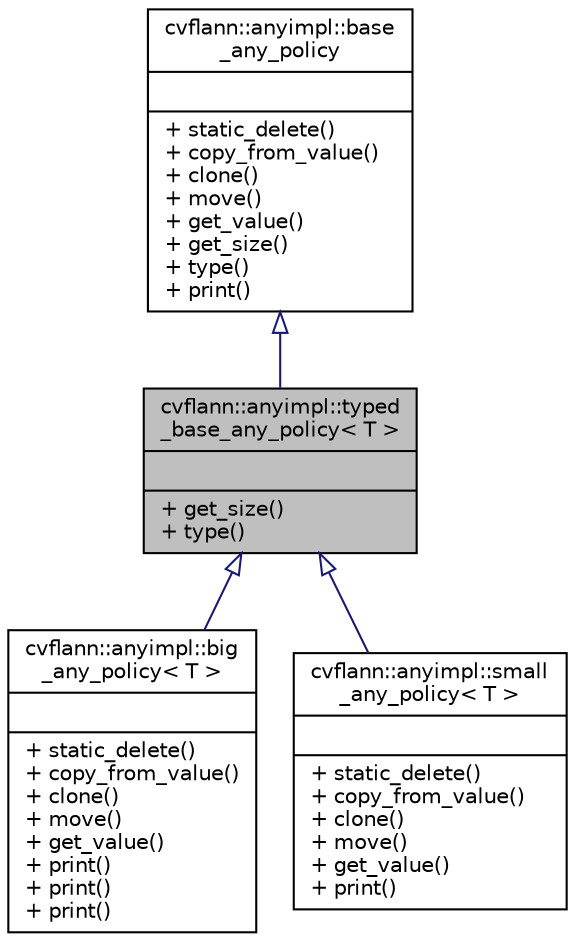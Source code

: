 digraph "cvflann::anyimpl::typed_base_any_policy&lt; T &gt;"
{
 // LATEX_PDF_SIZE
  edge [fontname="Helvetica",fontsize="10",labelfontname="Helvetica",labelfontsize="10"];
  node [fontname="Helvetica",fontsize="10",shape=record];
  Node1 [label="{cvflann::anyimpl::typed\l_base_any_policy\< T \>\n||+ get_size()\l+ type()\l}",height=0.2,width=0.4,color="black", fillcolor="grey75", style="filled", fontcolor="black",tooltip=" "];
  Node2 -> Node1 [dir="back",color="midnightblue",fontsize="10",style="solid",arrowtail="onormal",fontname="Helvetica"];
  Node2 [label="{cvflann::anyimpl::base\l_any_policy\n||+ static_delete()\l+ copy_from_value()\l+ clone()\l+ move()\l+ get_value()\l+ get_size()\l+ type()\l+ print()\l}",height=0.2,width=0.4,color="black", fillcolor="white", style="filled",URL="$structcvflann_1_1anyimpl_1_1base__any__policy.html",tooltip=" "];
  Node1 -> Node3 [dir="back",color="midnightblue",fontsize="10",style="solid",arrowtail="onormal",fontname="Helvetica"];
  Node3 [label="{cvflann::anyimpl::big\l_any_policy\< T \>\n||+ static_delete()\l+ copy_from_value()\l+ clone()\l+ move()\l+ get_value()\l+ print()\l+ print()\l+ print()\l}",height=0.2,width=0.4,color="black", fillcolor="white", style="filled",URL="$structcvflann_1_1anyimpl_1_1big__any__policy.html",tooltip=" "];
  Node1 -> Node4 [dir="back",color="midnightblue",fontsize="10",style="solid",arrowtail="onormal",fontname="Helvetica"];
  Node4 [label="{cvflann::anyimpl::small\l_any_policy\< T \>\n||+ static_delete()\l+ copy_from_value()\l+ clone()\l+ move()\l+ get_value()\l+ print()\l}",height=0.2,width=0.4,color="black", fillcolor="white", style="filled",URL="$structcvflann_1_1anyimpl_1_1small__any__policy.html",tooltip=" "];
}
